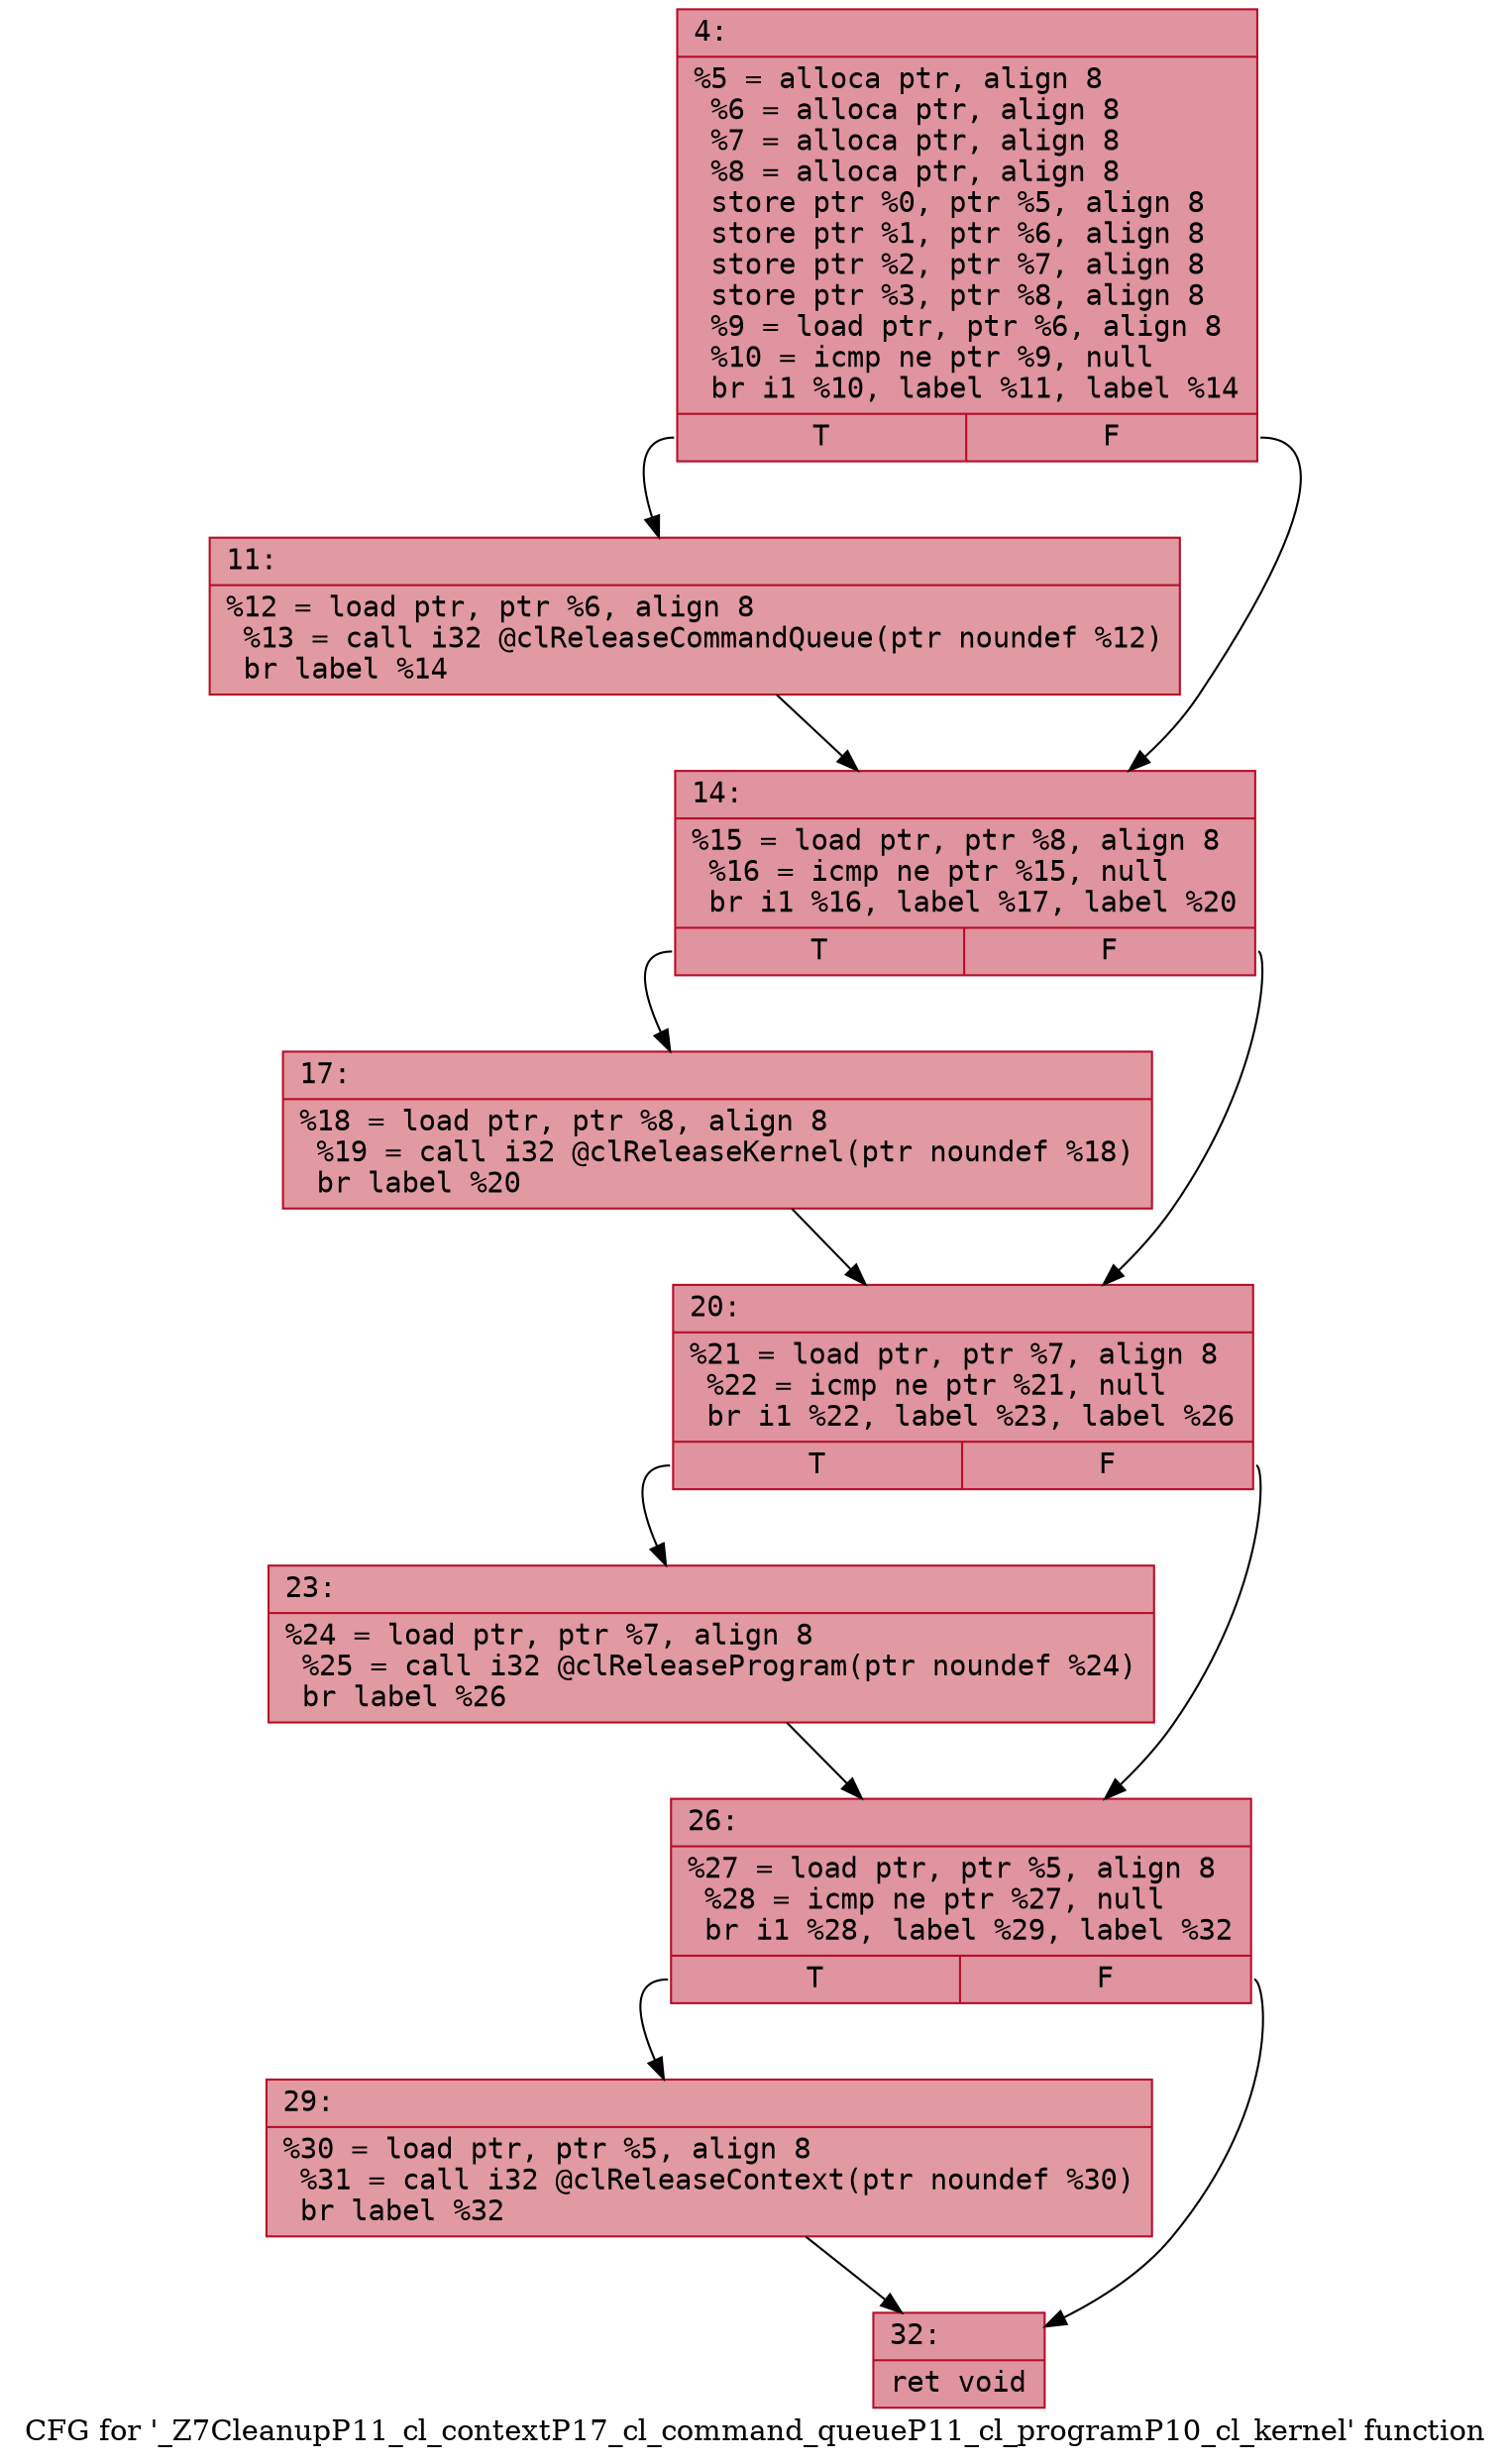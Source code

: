 digraph "CFG for '_Z7CleanupP11_cl_contextP17_cl_command_queueP11_cl_programP10_cl_kernel' function" {
	label="CFG for '_Z7CleanupP11_cl_contextP17_cl_command_queueP11_cl_programP10_cl_kernel' function";

	Node0x60000062e710 [shape=record,color="#b70d28ff", style=filled, fillcolor="#b70d2870" fontname="Courier",label="{4:\l|  %5 = alloca ptr, align 8\l  %6 = alloca ptr, align 8\l  %7 = alloca ptr, align 8\l  %8 = alloca ptr, align 8\l  store ptr %0, ptr %5, align 8\l  store ptr %1, ptr %6, align 8\l  store ptr %2, ptr %7, align 8\l  store ptr %3, ptr %8, align 8\l  %9 = load ptr, ptr %6, align 8\l  %10 = icmp ne ptr %9, null\l  br i1 %10, label %11, label %14\l|{<s0>T|<s1>F}}"];
	Node0x60000062e710:s0 -> Node0x60000062e760[tooltip="4 -> 11\nProbability 62.50%" ];
	Node0x60000062e710:s1 -> Node0x60000062e7b0[tooltip="4 -> 14\nProbability 37.50%" ];
	Node0x60000062e760 [shape=record,color="#b70d28ff", style=filled, fillcolor="#bb1b2c70" fontname="Courier",label="{11:\l|  %12 = load ptr, ptr %6, align 8\l  %13 = call i32 @clReleaseCommandQueue(ptr noundef %12)\l  br label %14\l}"];
	Node0x60000062e760 -> Node0x60000062e7b0[tooltip="11 -> 14\nProbability 100.00%" ];
	Node0x60000062e7b0 [shape=record,color="#b70d28ff", style=filled, fillcolor="#b70d2870" fontname="Courier",label="{14:\l|  %15 = load ptr, ptr %8, align 8\l  %16 = icmp ne ptr %15, null\l  br i1 %16, label %17, label %20\l|{<s0>T|<s1>F}}"];
	Node0x60000062e7b0:s0 -> Node0x60000062e800[tooltip="14 -> 17\nProbability 62.50%" ];
	Node0x60000062e7b0:s1 -> Node0x60000062e850[tooltip="14 -> 20\nProbability 37.50%" ];
	Node0x60000062e800 [shape=record,color="#b70d28ff", style=filled, fillcolor="#bb1b2c70" fontname="Courier",label="{17:\l|  %18 = load ptr, ptr %8, align 8\l  %19 = call i32 @clReleaseKernel(ptr noundef %18)\l  br label %20\l}"];
	Node0x60000062e800 -> Node0x60000062e850[tooltip="17 -> 20\nProbability 100.00%" ];
	Node0x60000062e850 [shape=record,color="#b70d28ff", style=filled, fillcolor="#b70d2870" fontname="Courier",label="{20:\l|  %21 = load ptr, ptr %7, align 8\l  %22 = icmp ne ptr %21, null\l  br i1 %22, label %23, label %26\l|{<s0>T|<s1>F}}"];
	Node0x60000062e850:s0 -> Node0x60000062e8a0[tooltip="20 -> 23\nProbability 62.50%" ];
	Node0x60000062e850:s1 -> Node0x60000062e8f0[tooltip="20 -> 26\nProbability 37.50%" ];
	Node0x60000062e8a0 [shape=record,color="#b70d28ff", style=filled, fillcolor="#bb1b2c70" fontname="Courier",label="{23:\l|  %24 = load ptr, ptr %7, align 8\l  %25 = call i32 @clReleaseProgram(ptr noundef %24)\l  br label %26\l}"];
	Node0x60000062e8a0 -> Node0x60000062e8f0[tooltip="23 -> 26\nProbability 100.00%" ];
	Node0x60000062e8f0 [shape=record,color="#b70d28ff", style=filled, fillcolor="#b70d2870" fontname="Courier",label="{26:\l|  %27 = load ptr, ptr %5, align 8\l  %28 = icmp ne ptr %27, null\l  br i1 %28, label %29, label %32\l|{<s0>T|<s1>F}}"];
	Node0x60000062e8f0:s0 -> Node0x60000062e940[tooltip="26 -> 29\nProbability 62.50%" ];
	Node0x60000062e8f0:s1 -> Node0x60000062e990[tooltip="26 -> 32\nProbability 37.50%" ];
	Node0x60000062e940 [shape=record,color="#b70d28ff", style=filled, fillcolor="#bb1b2c70" fontname="Courier",label="{29:\l|  %30 = load ptr, ptr %5, align 8\l  %31 = call i32 @clReleaseContext(ptr noundef %30)\l  br label %32\l}"];
	Node0x60000062e940 -> Node0x60000062e990[tooltip="29 -> 32\nProbability 100.00%" ];
	Node0x60000062e990 [shape=record,color="#b70d28ff", style=filled, fillcolor="#b70d2870" fontname="Courier",label="{32:\l|  ret void\l}"];
}
